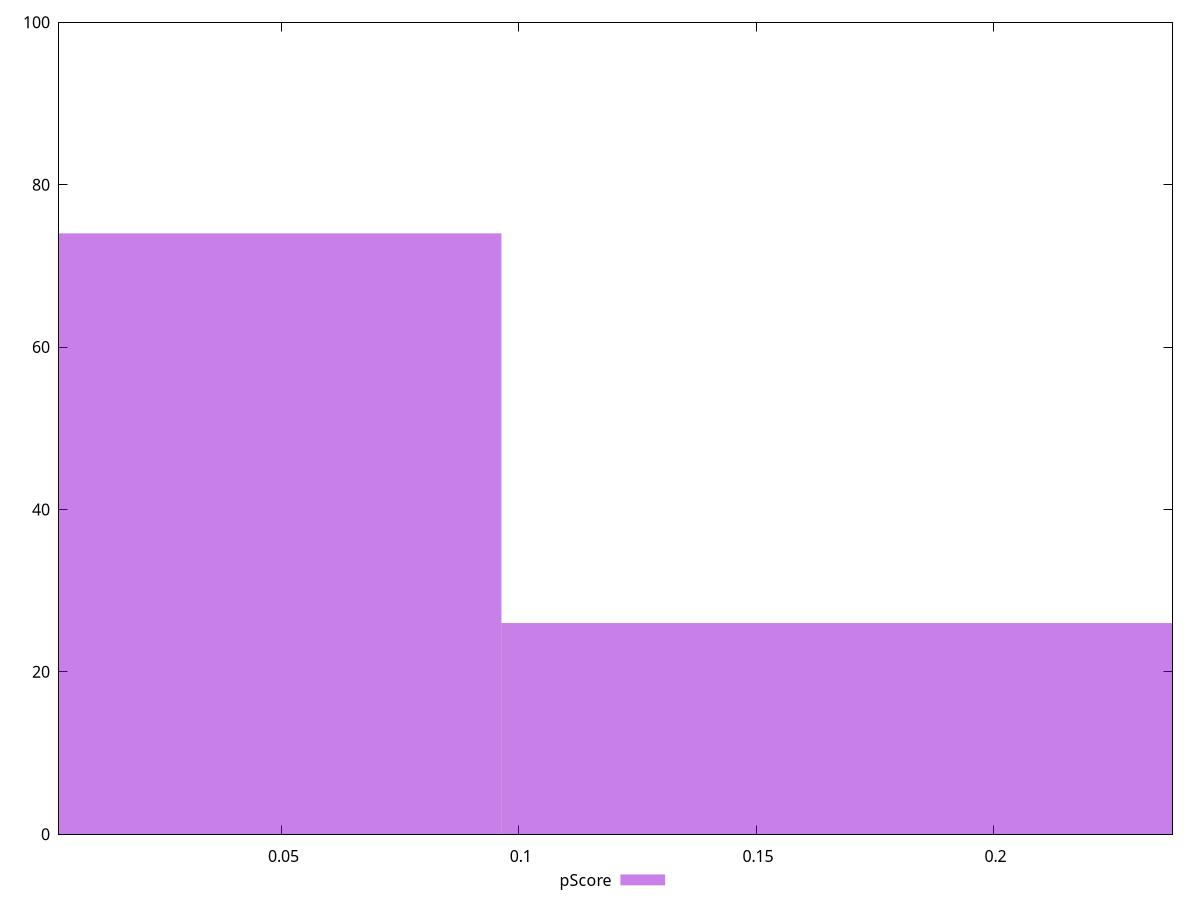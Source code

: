 reset

$pScore <<EOF
0 74
0.19267689085993822 26
EOF

set key outside below
set boxwidth 0.19267689085993822
set xrange [0.003113146976724157:0.2377319269603771]
set yrange [0:100]
set trange [0:100]
set style fill transparent solid 0.5 noborder
set terminal svg size 640, 490 enhanced background rgb 'white'
set output "report_00017_2021-02-10T15-08-03.406Z/cumulative-layout-shift/samples/pages+cached+noadtech+nomedia/pScore/histogram.svg"

plot $pScore title "pScore" with boxes

reset

